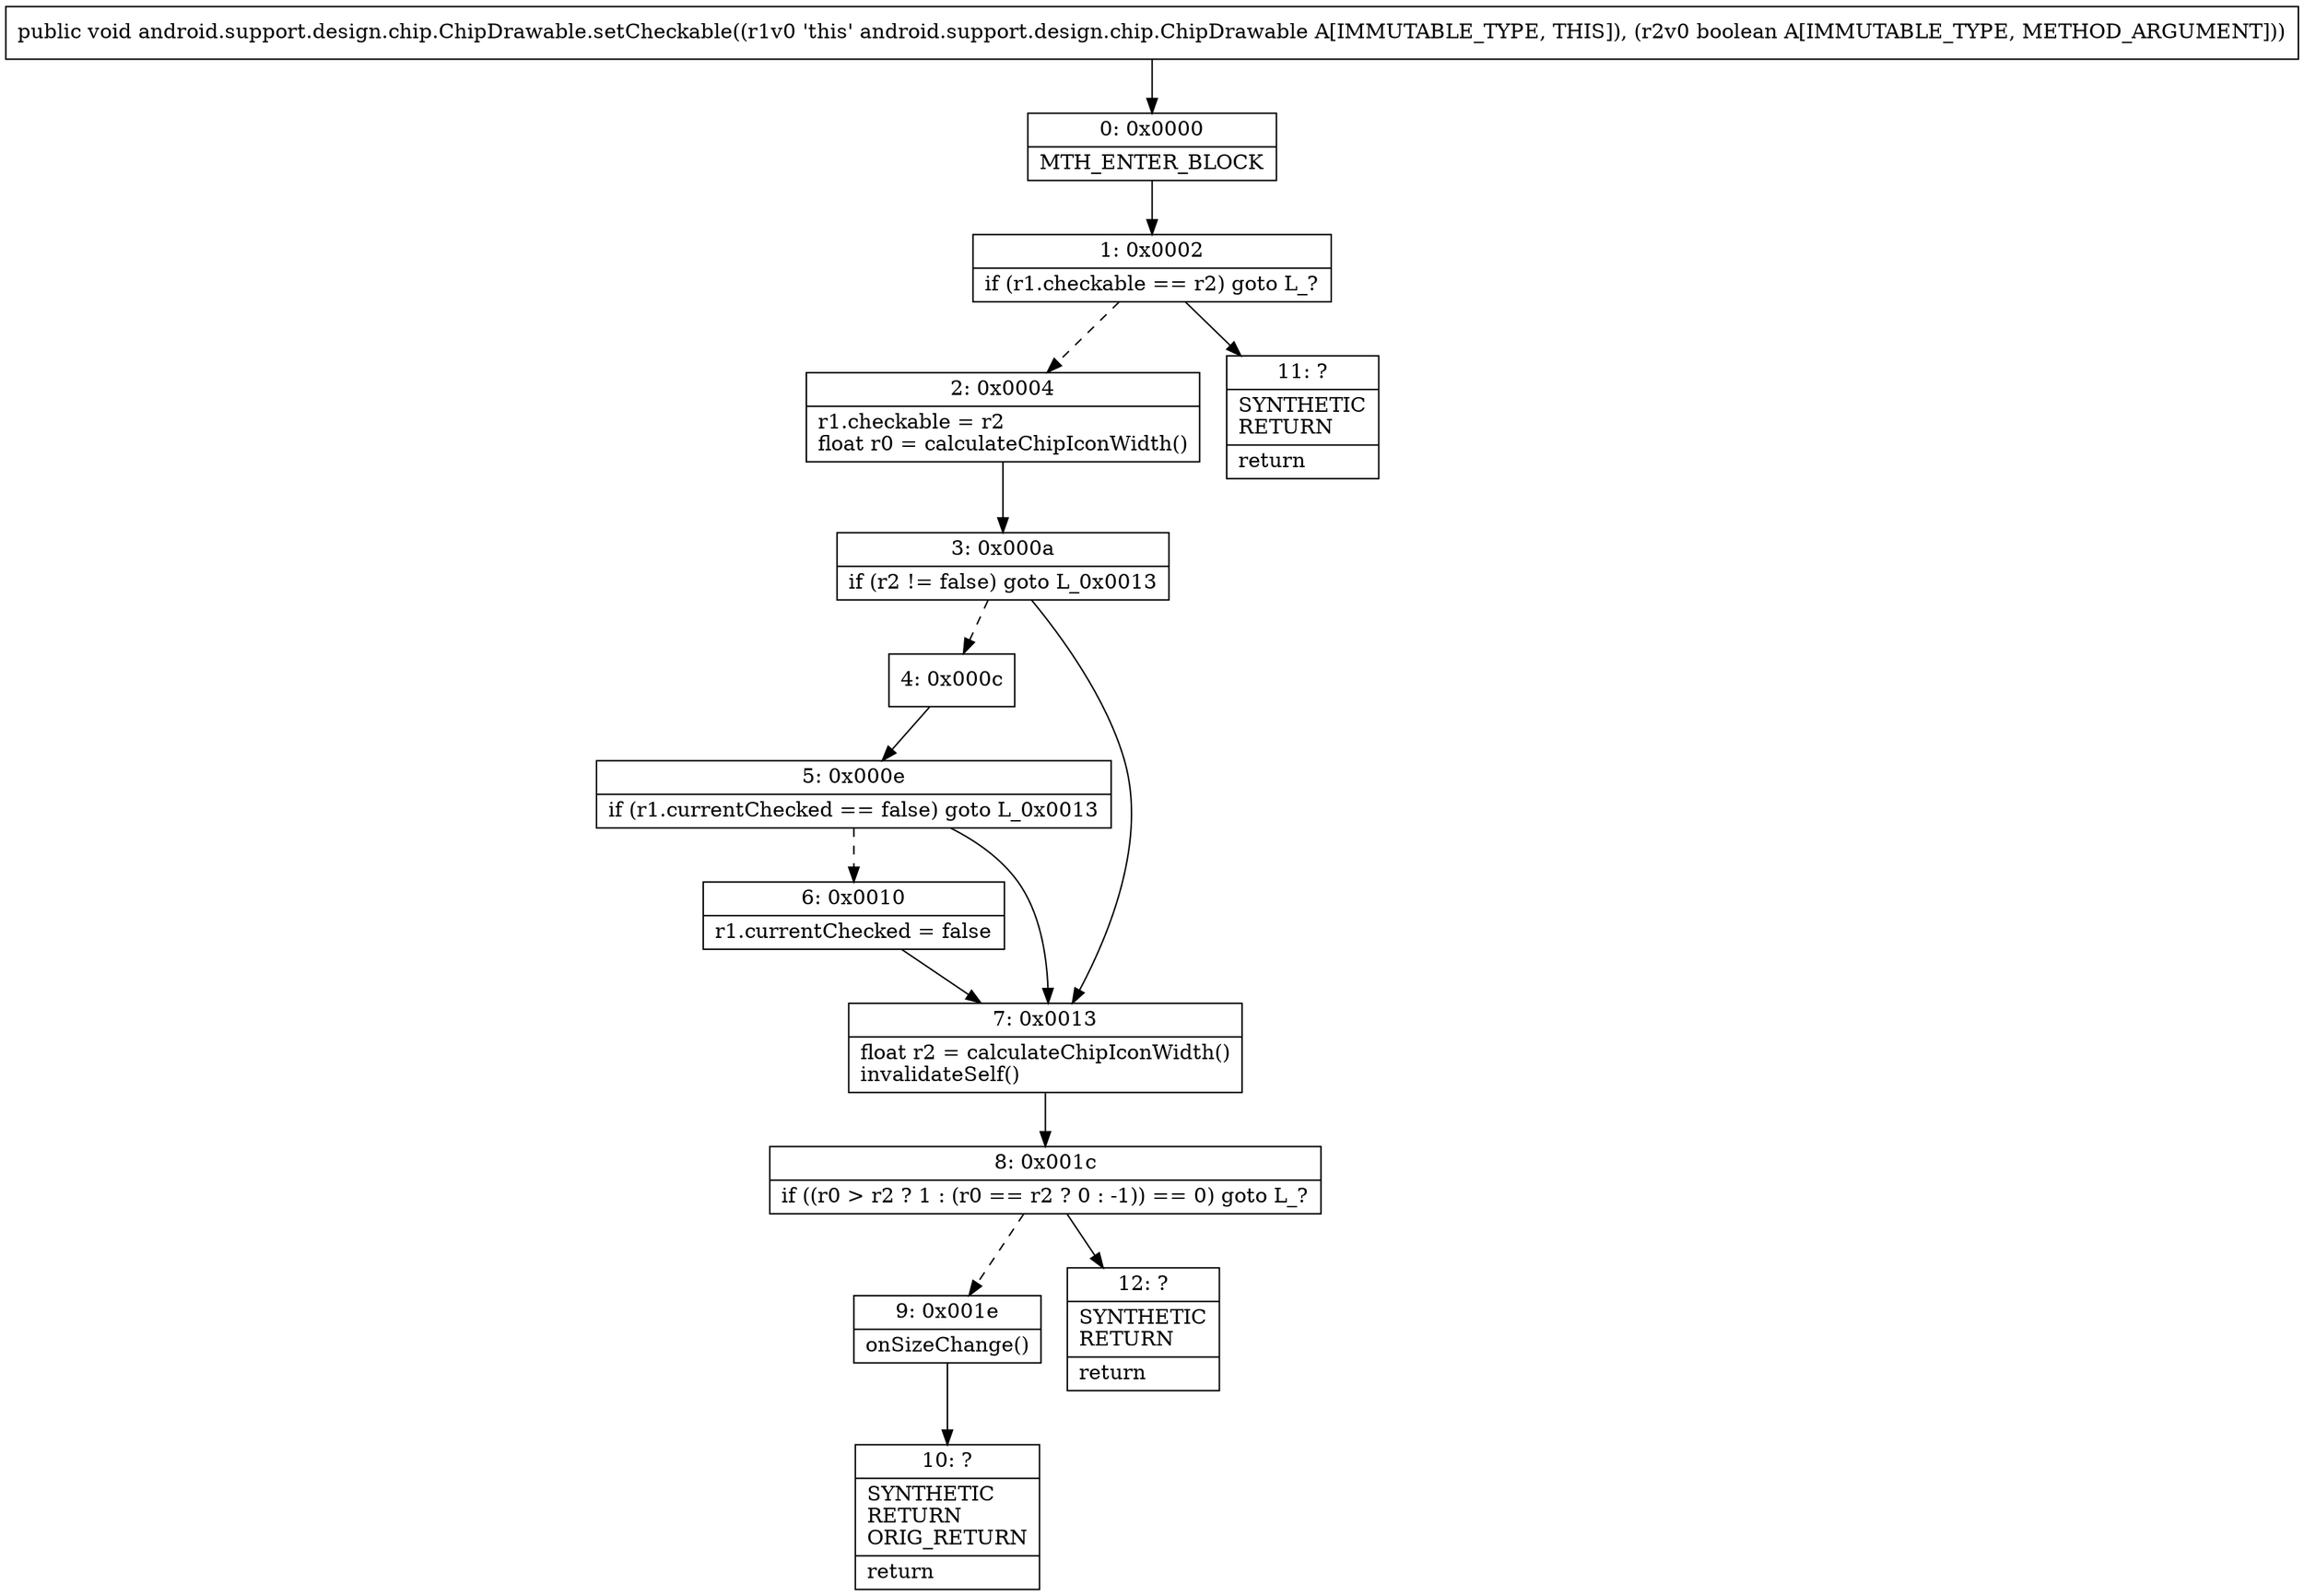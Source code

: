 digraph "CFG forandroid.support.design.chip.ChipDrawable.setCheckable(Z)V" {
Node_0 [shape=record,label="{0\:\ 0x0000|MTH_ENTER_BLOCK\l}"];
Node_1 [shape=record,label="{1\:\ 0x0002|if (r1.checkable == r2) goto L_?\l}"];
Node_2 [shape=record,label="{2\:\ 0x0004|r1.checkable = r2\lfloat r0 = calculateChipIconWidth()\l}"];
Node_3 [shape=record,label="{3\:\ 0x000a|if (r2 != false) goto L_0x0013\l}"];
Node_4 [shape=record,label="{4\:\ 0x000c}"];
Node_5 [shape=record,label="{5\:\ 0x000e|if (r1.currentChecked == false) goto L_0x0013\l}"];
Node_6 [shape=record,label="{6\:\ 0x0010|r1.currentChecked = false\l}"];
Node_7 [shape=record,label="{7\:\ 0x0013|float r2 = calculateChipIconWidth()\linvalidateSelf()\l}"];
Node_8 [shape=record,label="{8\:\ 0x001c|if ((r0 \> r2 ? 1 : (r0 == r2 ? 0 : \-1)) == 0) goto L_?\l}"];
Node_9 [shape=record,label="{9\:\ 0x001e|onSizeChange()\l}"];
Node_10 [shape=record,label="{10\:\ ?|SYNTHETIC\lRETURN\lORIG_RETURN\l|return\l}"];
Node_11 [shape=record,label="{11\:\ ?|SYNTHETIC\lRETURN\l|return\l}"];
Node_12 [shape=record,label="{12\:\ ?|SYNTHETIC\lRETURN\l|return\l}"];
MethodNode[shape=record,label="{public void android.support.design.chip.ChipDrawable.setCheckable((r1v0 'this' android.support.design.chip.ChipDrawable A[IMMUTABLE_TYPE, THIS]), (r2v0 boolean A[IMMUTABLE_TYPE, METHOD_ARGUMENT])) }"];
MethodNode -> Node_0;
Node_0 -> Node_1;
Node_1 -> Node_2[style=dashed];
Node_1 -> Node_11;
Node_2 -> Node_3;
Node_3 -> Node_4[style=dashed];
Node_3 -> Node_7;
Node_4 -> Node_5;
Node_5 -> Node_6[style=dashed];
Node_5 -> Node_7;
Node_6 -> Node_7;
Node_7 -> Node_8;
Node_8 -> Node_9[style=dashed];
Node_8 -> Node_12;
Node_9 -> Node_10;
}

